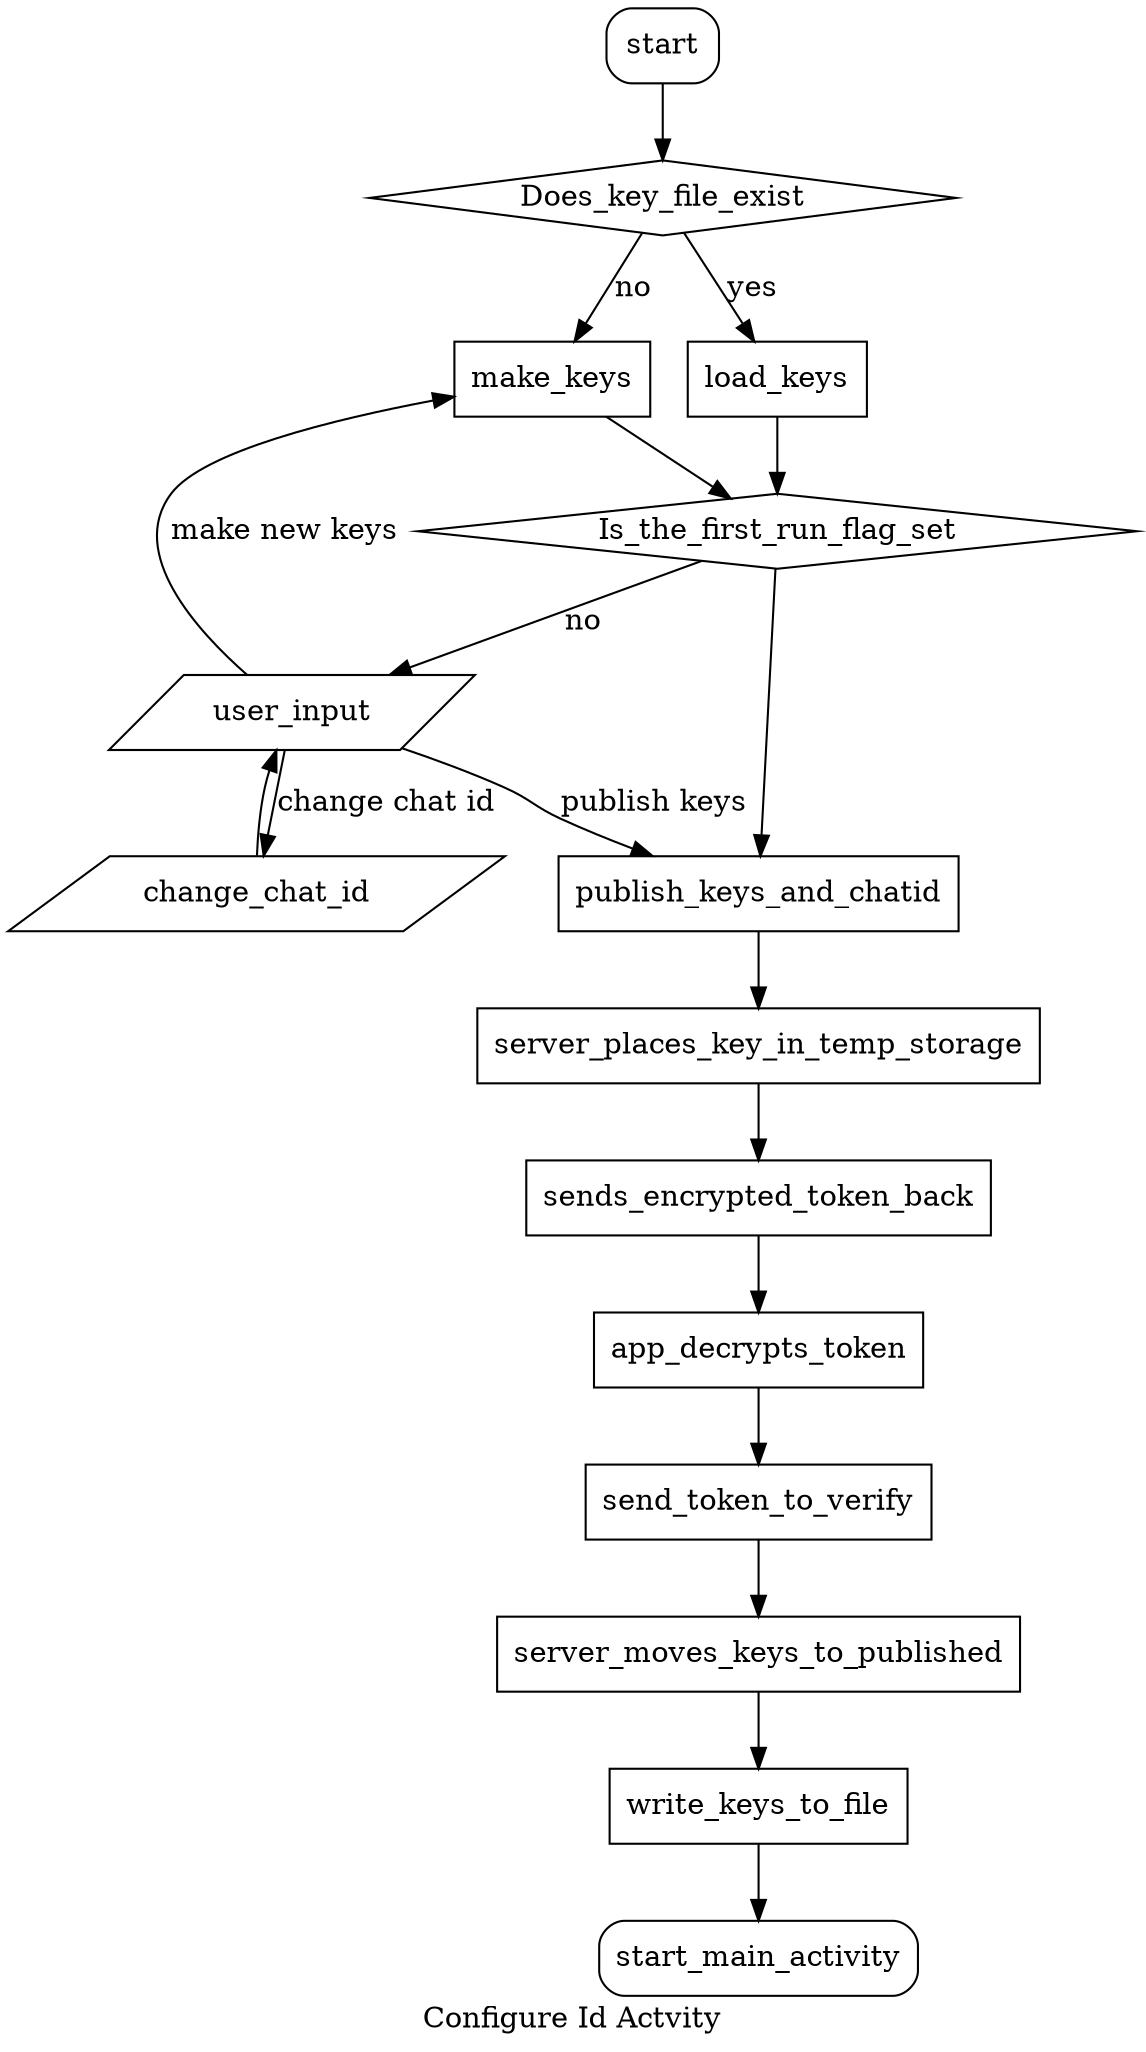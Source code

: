 digraph {
    label="Configure Id Actvity"
 
    start[shape="box", style=rounded];
    start_main_activity[shape="box", style=rounded];
    Does_key_file_exist[shape="diamond", style=""];
    Is_the_first_run_flag_set[shape="diamond", style=""];
    send_token_to_verify[shape="box", style=""];

    make_keys[shape="box", style=""];
    load_keys[shape="box", style=""];
    user_input[shape="parallelogram", style=""];
    write_keys_to_file[shape="box", style=""];
    change_chat_id[shape="parallelogram", style=""];
    publish_keys_and_chatid[shape="box", style=""];
    server_moves_keys_to_published[shape="box", style=""];
    app_decrypts_token[shape="box", style=""];
    send_token_to_verify[shape="box", style=""];
    sends_encrypted_token_back[shape="box", style=""];
    server_places_key_in_temp_storage[shape="box", style=""];

    start -> Does_key_file_exist;
    Does_key_file_exist ->make_keys[label="no"];
    Does_key_file_exist ->load_keys[label="yes"];
    make_keys ->  Is_the_first_run_flag_set;
    load_keys ->  Is_the_first_run_flag_set;
    Is_the_first_run_flag_set -> user_input[label="no"];
    Is_the_first_run_flag_set -> publish_keys_and_chatid;
    publish_keys_and_chatid -> server_places_key_in_temp_storage;
    server_places_key_in_temp_storage -> sends_encrypted_token_back;
    sends_encrypted_token_back ->app_decrypts_token;
    app_decrypts_token -> send_token_to_verify;
    send_token_to_verify -> server_moves_keys_to_published;
    server_moves_keys_to_published -> write_keys_to_file;
    write_keys_to_file -> start_main_activity;
    user_input ->make_keys[label="make new keys"];
    user_input -> change_chat_id[label="change chat id"];
    user_input -> publish_keys_and_chatid[label="publish keys"];
    change_chat_id -> user_input;


}
